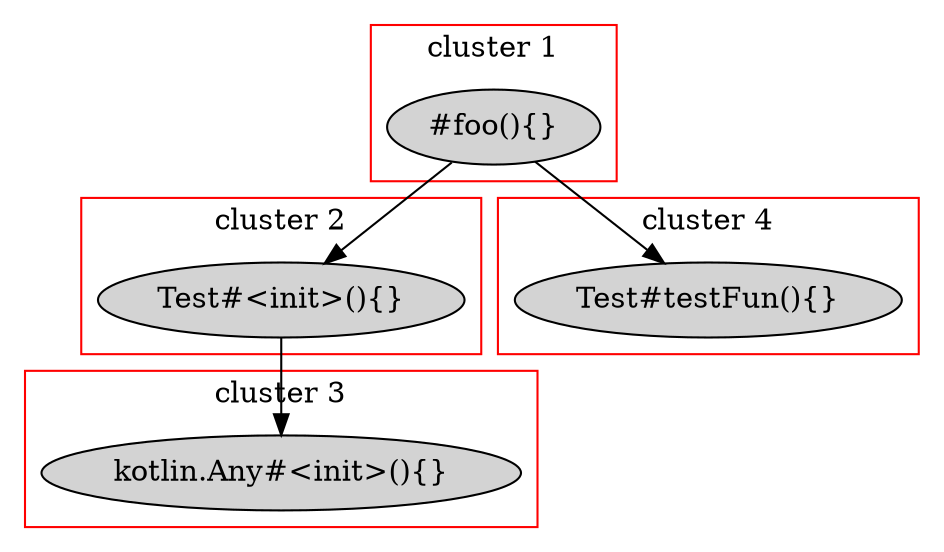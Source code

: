 digraph call_graph {

    subgraph "cluster_1" {
        node [style=filled];
        label="cluster 1";
        color=red;
        "#foo(){}" [label="#foo(){}",];
    }
    subgraph "cluster_2" {
        node [style=filled];
        label="cluster 2";
        color=red;
        "Test#<init>(){}" [label="Test#<init>(){}",];
    }
    subgraph "cluster_3" {
        node [style=filled];
        label="cluster 3";
        color=red;
        "kotlin.Any#<init>(){}" [label="kotlin.Any#<init>(){}",];
    }
    subgraph "cluster_4" {
        node [style=filled];
        label="cluster 4";
        color=red;
        "Test#testFun(){}" [label="Test#testFun(){}",];
    }
    "#foo(){}" -> "Test#<init>(){}";
    "#foo(){}" -> "Test#testFun(){}";
    "Test#<init>(){}" -> "kotlin.Any#<init>(){}";
}
